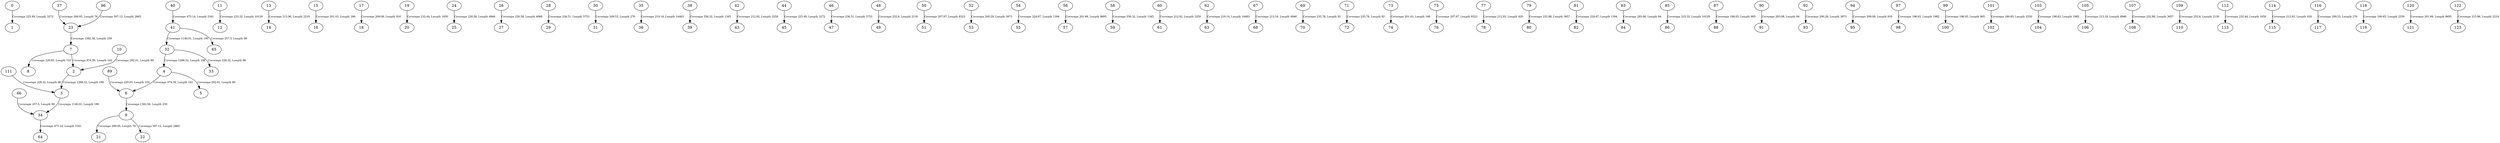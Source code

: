 strict digraph "" {
	0 -> 1	[fontsize=10,
		label="Coverage 225.49, Length 3272"];
	2 -> 3	[fontsize=10,
		label="Coverage 1288.32, Length 186"];
	3 -> 34	[fontsize=10,
		label="Coverage 1146.01, Length 190"];
	4 -> 5	[fontsize=10,
		label="Coverage 292.01, Length 89"];
	4 -> 6	[fontsize=10,
		label="Coverage 874.59, Length 162"];
	6 -> 9	[fontsize=10,
		label="Coverage 1382.56, Length 259"];
	7 -> 2	[fontsize=10,
		label="Coverage 874.59, Length 162"];
	7 -> 8	[fontsize=10,
		label="Coverage 220.65, Length 103"];
	9 -> 21	[fontsize=10,
		label="Coverage 269.95, Length 76"];
	9 -> 22	[fontsize=10,
		label="Coverage 597.12, Length 2865"];
	10 -> 2	[fontsize=10,
		label="Coverage 292.01, Length 89"];
	11 -> 12	[fontsize=10,
		label="Coverage 233.32, Length 10129"];
	13 -> 14	[fontsize=10,
		label="Coverage 215.96, Length 2219"];
	15 -> 16	[fontsize=10,
		label="Coverage 201.03, Length 186"];
	17 -> 18	[fontsize=10,
		label="Coverage 209.09, Length 916"];
	19 -> 20	[fontsize=10,
		label="Coverage 232.44, Length 1650"];
	23 -> 7	[fontsize=10,
		label="Coverage 1382.56, Length 259"];
	24 -> 25	[fontsize=10,
		label="Coverage 230.58, Length 4066"];
	26 -> 27	[fontsize=10,
		label="Coverage 230.58, Length 4066"];
	28 -> 29	[fontsize=10,
		label="Coverage 236.51, Length 5753"];
	30 -> 31	[fontsize=10,
		label="Coverage 209.53, Length 276"];
	32 -> 4	[fontsize=10,
		label="Coverage 1288.32, Length 186"];
	32 -> 33	[fontsize=10,
		label="Coverage 228.32, Length 86"];
	34 -> 64	[fontsize=10,
		label="Coverage 475.14, Length 5341"];
	35 -> 36	[fontsize=10,
		label="Coverage 219.14, Length 14483"];
	37 -> 23	[fontsize=10,
		label="Coverage 269.95, Length 76"];
	38 -> 39	[fontsize=10,
		label="Coverage 556.32, Length 1345"];
	40 -> 41	[fontsize=10,
		label="Coverage 475.14, Length 5341"];
	41 -> 32	[fontsize=10,
		label="Coverage 1146.01, Length 190"];
	41 -> 65	[fontsize=10,
		label="Coverage 257.5, Length 89"];
	42 -> 43	[fontsize=10,
		label="Coverage 212.92, Length 3259"];
	44 -> 45	[fontsize=10,
		label="Coverage 225.49, Length 3272"];
	46 -> 47	[fontsize=10,
		label="Coverage 236.51, Length 5753"];
	48 -> 49	[fontsize=10,
		label="Coverage 252.6, Length 2130"];
	50 -> 51	[fontsize=10,
		label="Coverage 207.97, Length 8323"];
	52 -> 53	[fontsize=10,
		label="Coverage 200.29, Length 3973"];
	54 -> 55	[fontsize=10,
		label="Coverage 224.67, Length 1394"];
	56 -> 57	[fontsize=10,
		label="Coverage 201.69, Length 8695"];
	58 -> 59	[fontsize=10,
		label="Coverage 556.32, Length 1345"];
	60 -> 61	[fontsize=10,
		label="Coverage 212.92, Length 3259"];
	62 -> 63	[fontsize=10,
		label="Coverage 219.14, Length 14483"];
	66 -> 34	[fontsize=10,
		label="Coverage 257.5, Length 89"];
	67 -> 68	[fontsize=10,
		label="Coverage 213.18, Length 4946"];
	69 -> 70	[fontsize=10,
		label="Coverage 235.78, Length 92"];
	71 -> 72	[fontsize=10,
		label="Coverage 235.78, Length 92"];
	73 -> 74	[fontsize=10,
		label="Coverage 201.03, Length 186"];
	75 -> 76	[fontsize=10,
		label="Coverage 207.97, Length 8323"];
	77 -> 78	[fontsize=10,
		label="Coverage 212.93, Length 420"];
	79 -> 80	[fontsize=10,
		label="Coverage 232.88, Length 3657"];
	81 -> 82	[fontsize=10,
		label="Coverage 224.67, Length 1394"];
	83 -> 84	[fontsize=10,
		label="Coverage 293.08, Length 84"];
	85 -> 86	[fontsize=10,
		label="Coverage 233.32, Length 10129"];
	87 -> 88	[fontsize=10,
		label="Coverage 198.05, Length 905"];
	89 -> 6	[fontsize=10,
		label="Coverage 220.65, Length 103"];
	90 -> 91	[fontsize=10,
		label="Coverage 293.08, Length 84"];
	92 -> 93	[fontsize=10,
		label="Coverage 200.29, Length 3973"];
	94 -> 95	[fontsize=10,
		label="Coverage 209.09, Length 916"];
	96 -> 23	[fontsize=10,
		label="Coverage 597.12, Length 2865"];
	97 -> 98	[fontsize=10,
		label="Coverage 198.63, Length 1982"];
	99 -> 100	[fontsize=10,
		label="Coverage 198.05, Length 905"];
	101 -> 102	[fontsize=10,
		label="Coverage 180.65, Length 2550"];
	103 -> 104	[fontsize=10,
		label="Coverage 198.63, Length 1982"];
	105 -> 106	[fontsize=10,
		label="Coverage 213.18, Length 4946"];
	107 -> 108	[fontsize=10,
		label="Coverage 232.88, Length 3657"];
	109 -> 110	[fontsize=10,
		label="Coverage 252.6, Length 2130"];
	111 -> 3	[fontsize=10,
		label="Coverage 228.32, Length 86"];
	112 -> 113	[fontsize=10,
		label="Coverage 232.44, Length 1650"];
	114 -> 115	[fontsize=10,
		label="Coverage 212.93, Length 420"];
	116 -> 117	[fontsize=10,
		label="Coverage 209.53, Length 276"];
	118 -> 119	[fontsize=10,
		label="Coverage 180.65, Length 2550"];
	120 -> 121	[fontsize=10,
		label="Coverage 201.69, Length 8695"];
	122 -> 123	[fontsize=10,
		label="Coverage 215.96, Length 2219"];
}
